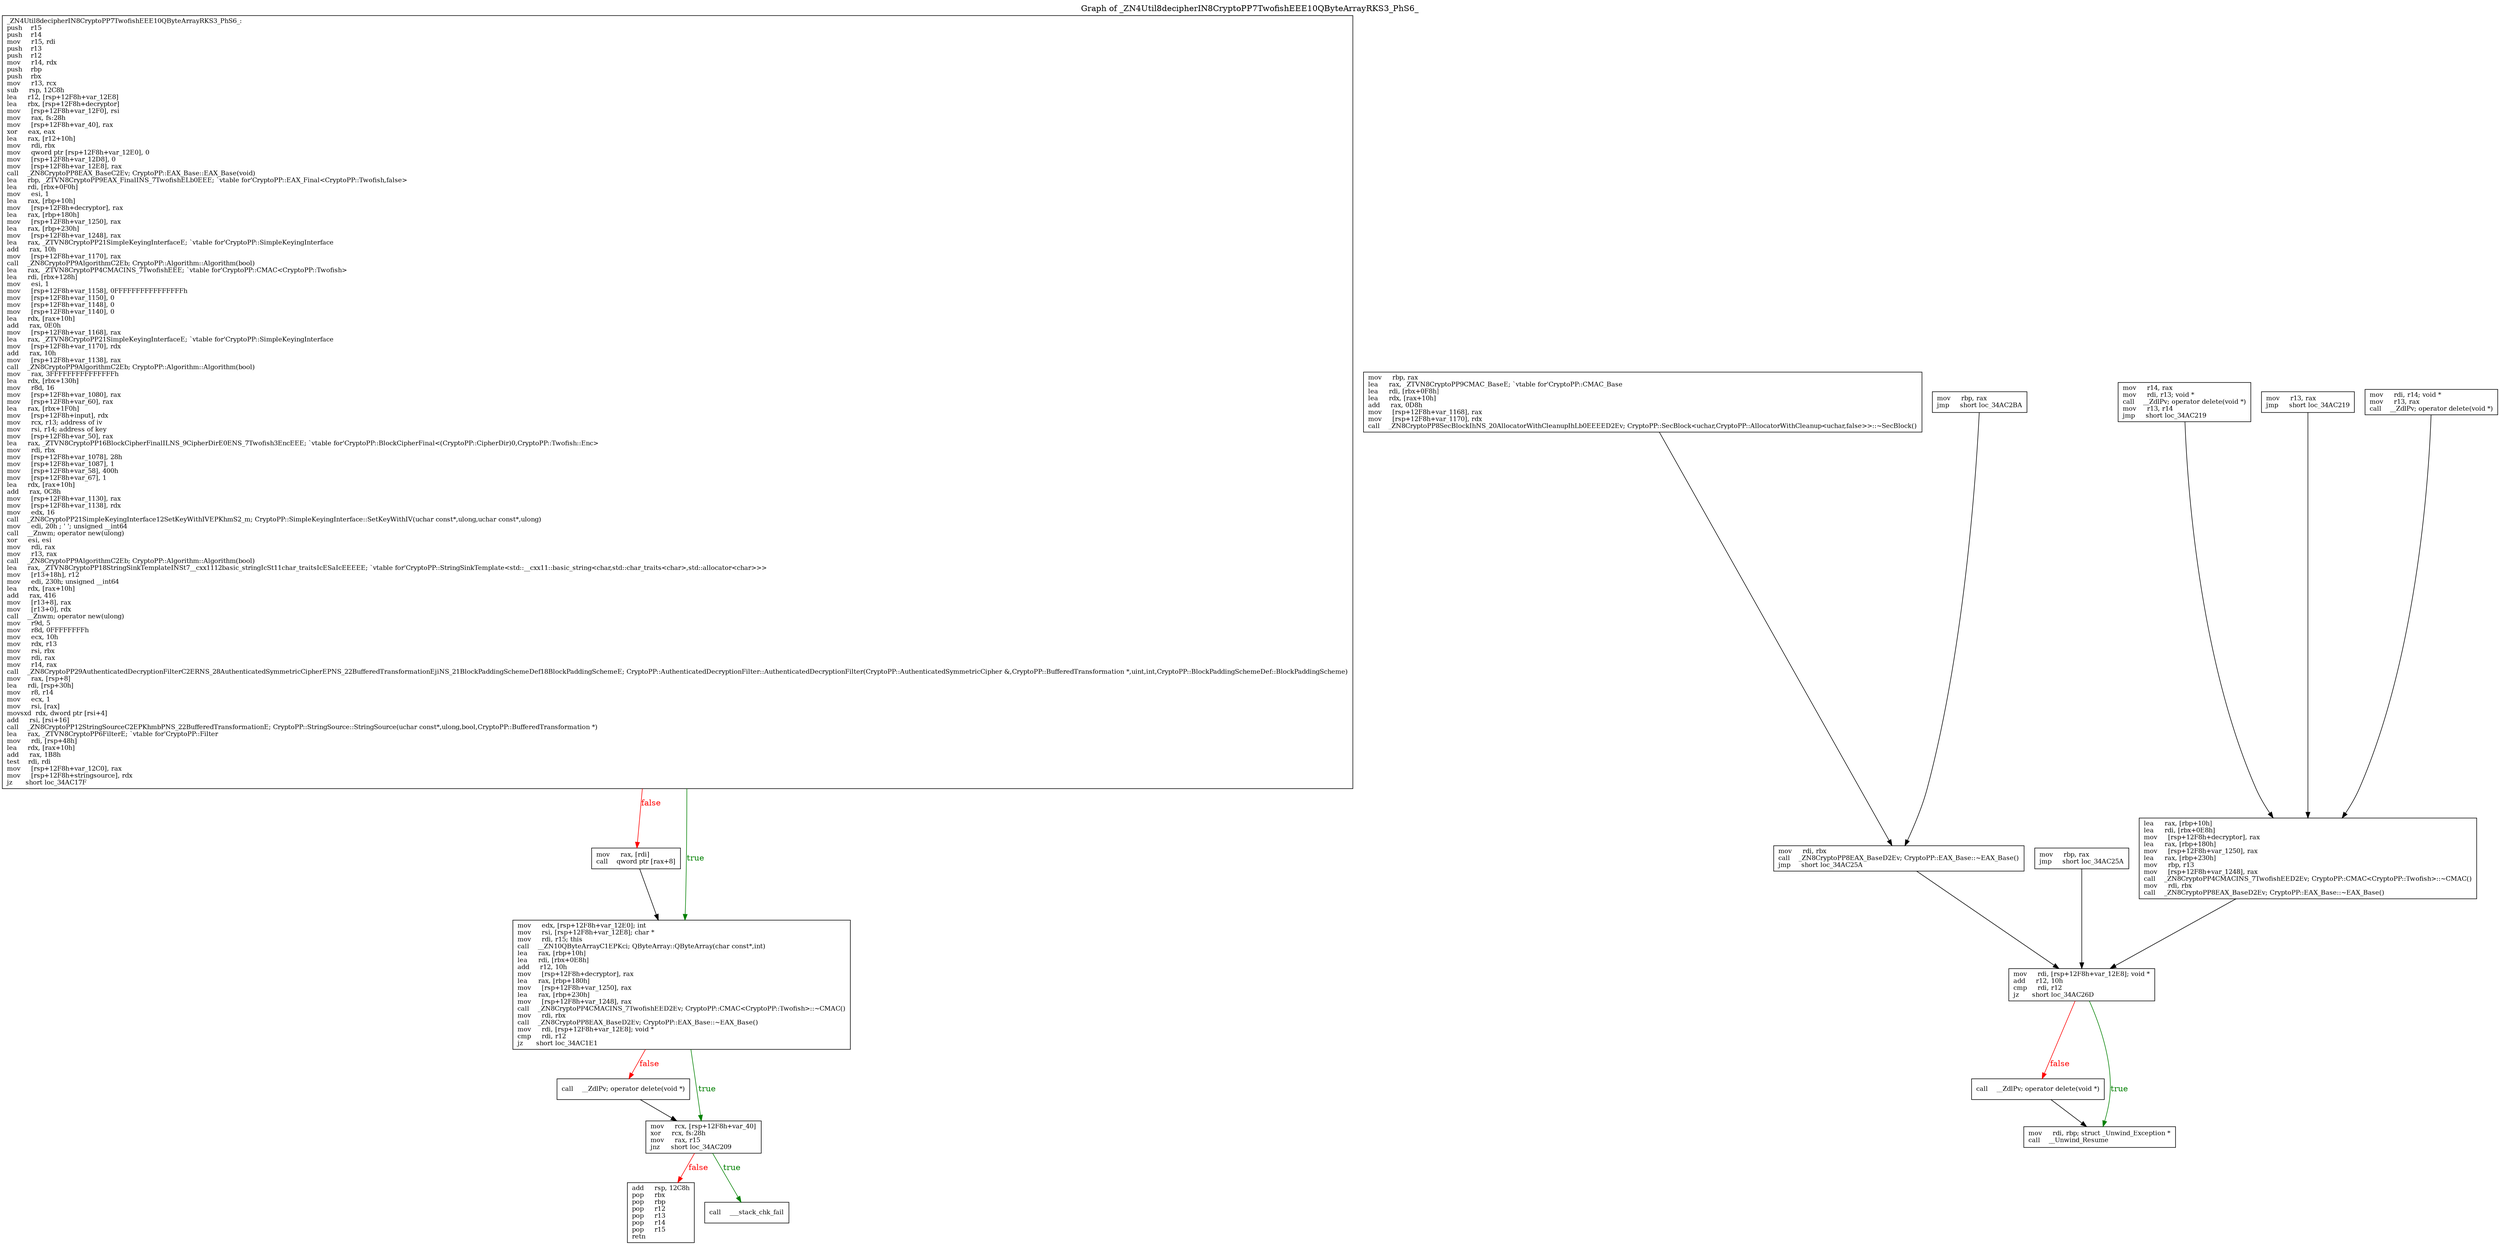 digraph GRAPH_0 {

  // Generated by Graph::Easy 0.76 at Fri Dec 11 12:52:14 2020

  edge [ arrowhead=normal ];
  graph [
    label="Graph of _ZN4Util8decipherIN8CryptoPP7TwofishEEE10QByteArrayRKS3_PhS6_",
    labelloc=top ];
  node [
    fillcolor=white,
    fontsize=11,
    shape=box,
    style=filled ];

  0 [ label="_ZN4Util8decipherIN8CryptoPP7TwofishEEE10QByteArrayRKS3_PhS6_:\lpush    r15\lpush    r14\lmov     r15, rdi\lpush    r13\lpush    r12\lmov     r14, rdx\lpush    rbp\lpush    rbx\lmov     r13, rcx\lsub     rsp, 12C8h\llea     r12, [rsp+12F8h+var_12E8]\llea     rbx, [rsp+12F8h+decryptor]\lmov     [rsp+12F8h+var_12F0], rsi\lmov     rax, fs:28h\lmov     [rsp+12F8h+var_40], rax\lxor     eax, eax\llea     rax, [r12+10h]\lmov     rdi, rbx\lmov     qword ptr [rsp+12F8h+var_12E0], 0\lmov     [rsp+12F8h+var_12D8], 0\lmov     [rsp+12F8h+var_12E8], rax\lcall    _ZN8CryptoPP8EAX_BaseC2Ev; CryptoPP::EAX_Base::EAX_Base(void)\llea     rbp, _ZTVN8CryptoPP9EAX_FinalINS_7TwofishELb0EEE; `vtable for'CryptoPP::EAX_Final<CryptoPP::Twofish,false>\llea     rdi, [rbx+0F0h]\lmov     esi, 1\llea     rax, [rbp+10h]\lmov     [rsp+12F8h+decryptor], rax\llea     rax, [rbp+180h]\lmov     [rsp+12F8h+var_1250], rax\llea     rax, [rbp+230h]\lmov     [rsp+12F8h+var_1248], rax\llea     rax, _ZTVN8CryptoPP21SimpleKeyingInterfaceE; `vtable for'CryptoPP::SimpleKeyingInterface\ladd     rax, 10h\lmov     [rsp+12F8h+var_1170], rax\lcall    _ZN8CryptoPP9AlgorithmC2Eb; CryptoPP::Algorithm::Algorithm(bool)\llea     rax, _ZTVN8CryptoPP4CMACINS_7TwofishEEE; `vtable for'CryptoPP::CMAC<CryptoPP::Twofish>\llea     rdi, [rbx+128h]\lmov     esi, 1\lmov     [rsp+12F8h+var_1158], 0FFFFFFFFFFFFFFFFh\lmov     [rsp+12F8h+var_1150], 0\lmov     [rsp+12F8h+var_1148], 0\lmov     [rsp+12F8h+var_1140], 0\llea     rdx, [rax+10h]\ladd     rax, 0E0h\lmov     [rsp+12F8h+var_1168], rax\llea     rax, _ZTVN8CryptoPP21SimpleKeyingInterfaceE; `vtable for'CryptoPP::SimpleKeyingInterface\lmov     [rsp+12F8h+var_1170], rdx\ladd     rax, 10h\lmov     [rsp+12F8h+var_1138], rax\lcall    _ZN8CryptoPP9AlgorithmC2Eb; CryptoPP::Algorithm::Algorithm(bool)\lmov     rax, 3FFFFFFFFFFFFFFFh\llea     rdx, [rbx+130h]\lmov     r8d, 16\lmov     [rsp+12F8h+var_1080], rax\lmov     [rsp+12F8h+var_60], rax\llea     rax, [rbx+1F0h]\lmov     [rsp+12F8h+input], rdx\lmov     rcx, r13; address of iv\lmov     rsi, r14; address of key\lmov     [rsp+12F8h+var_50], rax\llea     rax, _ZTVN8CryptoPP16BlockCipherFinalILNS_9CipherDirE0ENS_7Twofish3EncEEE; `vtable for'CryptoPP::BlockCipherFinal<(CryptoPP::CipherDir)0,CryptoPP::Twofish::Enc>\lmov     rdi, rbx\lmov     [rsp+12F8h+var_1078], 28h\lmov     [rsp+12F8h+var_1087], 1\lmov     [rsp+12F8h+var_58], 400h\lmov     [rsp+12F8h+var_67], 1\llea     rdx, [rax+10h]\ladd     rax, 0C8h\lmov     [rsp+12F8h+var_1130], rax\lmov     [rsp+12F8h+var_1138], rdx\lmov     edx, 16\lcall    _ZN8CryptoPP21SimpleKeyingInterface12SetKeyWithIVEPKhmS2_m; CryptoPP::SimpleKeyingInterface::SetKeyWithIV(uchar const*,ulong,uchar const*,ulong)\lmov     edi, 20h ; ' '; unsigned __int64\lcall    __Znwm; operator new(ulong)\lxor     esi, esi\lmov     rdi, rax\lmov     r13, rax\lcall    _ZN8CryptoPP9AlgorithmC2Eb; CryptoPP::Algorithm::Algorithm(bool)\llea     rax, _ZTVN8CryptoPP18StringSinkTemplateINSt7__cxx1112basic_stringIcSt11char_traitsIcESaIcEEEEE; `vtable for'CryptoPP::StringSinkTemplate<std::__cxx11::basic_string<char,std::char_traits<char>,std::allocator<char>>>\lmov     [r13+18h], r12\lmov     edi, 230h; unsigned __int64\llea     rdx, [rax+10h]\ladd     rax, 416\lmov     [r13+8], rax\lmov     [r13+0], rdx\lcall    __Znwm; operator new(ulong)\lmov     r9d, 5\lmov     r8d, 0FFFFFFFFh\lmov     ecx, 10h\lmov     rdx, r13\lmov     rsi, rbx\lmov     rdi, rax\lmov     r14, rax\lcall    _ZN8CryptoPP29AuthenticatedDecryptionFilterC2ERNS_28AuthenticatedSymmetricCipherEPNS_22BufferedTransformationEjiNS_21BlockPaddingSchemeDef18BlockPaddingSchemeE; CryptoPP::AuthenticatedDecryptionFilter::AuthenticatedDecryptionFilter(CryptoPP::AuthenticatedSymmetricCipher &,CryptoPP::BufferedTransformation *,uint,int,CryptoPP::BlockPaddingSchemeDef::BlockPaddingScheme)\lmov     rax, [rsp+8]\llea     rdi, [rsp+30h]\lmov     r8, r14\lmov     ecx, 1\lmov     rsi, [rax]\lmovsxd  rdx, dword ptr [rsi+4]\ladd     rsi, [rsi+16]\lcall    _ZN8CryptoPP12StringSourceC2EPKhmbPNS_22BufferedTransformationE; CryptoPP::StringSource::StringSource(uchar const*,ulong,bool,CryptoPP::BufferedTransformation *)\llea     rax, _ZTVN8CryptoPP6FilterE; `vtable for'CryptoPP::Filter\lmov     rdi, [rsp+48h]\llea     rdx, [rax+10h]\ladd     rax, 1B8h\ltest    rdi, rdi\lmov     [rsp+12F8h+var_12C0], rax\lmov     [rsp+12F8h+stringsource], rdx\ljz      short loc_34AC17F\l", rank=0 ]
  1 [ label="mov     rax, [rdi]\lcall    qword ptr [rax+8]\l" ]
  10 [ label="call    __ZdlPv; operator delete(void *)\l" ]
  11 [ label="mov     rdi, rbp; struct _Unwind_Exception *\lcall    __Unwind_Resume\l", rank=18 ]
  12 [ label="mov     r14, rax\lmov     rdi, r13; void *\lcall    __ZdlPv; operator delete(void *)\lmov     r13, r14\ljmp     short loc_34AC219\l" ]
  13 [ label="mov     r13, rax\ljmp     short loc_34AC219\l" ]
  14 [ label="mov     rbp, rax\llea     rax, _ZTVN8CryptoPP9CMAC_BaseE; `vtable for'CryptoPP::CMAC_Base\llea     rdi, [rbx+0F8h]\llea     rdx, [rax+10h]\ladd     rax, 0D8h\lmov     [rsp+12F8h+var_1168], rax\lmov     [rsp+12F8h+var_1170], rdx\lcall    _ZN8CryptoPP8SecBlockIhNS_20AllocatorWithCleanupIhLb0EEEED2Ev; CryptoPP::SecBlock<uchar,CryptoPP::AllocatorWithCleanup<uchar,false>>::~SecBlock()\l" ]
  15 [ label="mov     rdi, rbx\lcall    _ZN8CryptoPP8EAX_BaseD2Ev; CryptoPP::EAX_Base::~EAX_Base()\ljmp     short loc_34AC25A\l" ]
  16 [ label="mov     rbp, rax\ljmp     short loc_34AC2BA\l" ]
  17 [ label="mov     rbp, rax\ljmp     short loc_34AC25A\l" ]
  2 [ label="mov     edx, [rsp+12F8h+var_12E0]; int\lmov     rsi, [rsp+12F8h+var_12E8]; char *\lmov     rdi, r15; this\lcall    __ZN10QByteArrayC1EPKci; QByteArray::QByteArray(char const*,int)\llea     rax, [rbp+10h]\llea     rdi, [rbx+0E8h]\ladd     r12, 10h\lmov     [rsp+12F8h+decryptor], rax\llea     rax, [rbp+180h]\lmov     [rsp+12F8h+var_1250], rax\llea     rax, [rbp+230h]\lmov     [rsp+12F8h+var_1248], rax\lcall    _ZN8CryptoPP4CMACINS_7TwofishEED2Ev; CryptoPP::CMAC<CryptoPP::Twofish>::~CMAC()\lmov     rdi, rbx\lcall    _ZN8CryptoPP8EAX_BaseD2Ev; CryptoPP::EAX_Base::~EAX_Base()\lmov     rdi, [rsp+12F8h+var_12E8]; void *\lcmp     rdi, r12\ljz      short loc_34AC1E1\l" ]
  3 [ label="call    __ZdlPv; operator delete(void *)\l" ]
  4 [ label="mov     rcx, [rsp+12F8h+var_40]\lxor     rcx, fs:28h\lmov     rax, r15\ljnz     short loc_34AC209\l" ]
  5 [ label="add     rsp, 12C8h\lpop     rbx\lpop     rbp\lpop     r12\lpop     r13\lpop     r14\lpop     r15\lretn\l", rank=18 ]
  6 [ label="call    ___stack_chk_fail\l", rank=18 ]
  7 [ label="mov     rdi, r14; void *\lmov     r13, rax\lcall    __ZdlPv; operator delete(void *)\l" ]
  8 [ label="lea     rax, [rbp+10h]\llea     rdi, [rbx+0E8h]\lmov     [rsp+12F8h+decryptor], rax\llea     rax, [rbp+180h]\lmov     [rsp+12F8h+var_1250], rax\llea     rax, [rbp+230h]\lmov     rbp, r13\lmov     [rsp+12F8h+var_1248], rax\lcall    _ZN8CryptoPP4CMACINS_7TwofishEED2Ev; CryptoPP::CMAC<CryptoPP::Twofish>::~CMAC()\lmov     rdi, rbx\lcall    _ZN8CryptoPP8EAX_BaseD2Ev; CryptoPP::EAX_Base::~EAX_Base()\l" ]
  9 [ label="mov     rdi, [rsp+12F8h+var_12E8]; void *\ladd     r12, 10h\lcmp     rdi, r12\ljz      short loc_34AC26D\l" ]

  0 -> 2 [ color="#008000", fontcolor="#008000", label=true ]
  0 -> 1 [ color="#ff0000", fontcolor="#ff0000", label=false ]
  1 -> 2 [ color="#000000" ]
  2 -> 4 [ color="#008000", fontcolor="#008000", label=true ]
  2 -> 3 [ color="#ff0000", fontcolor="#ff0000", label=false ]
  3 -> 4 [ color="#000000" ]
  4 -> 6 [ color="#008000", fontcolor="#008000", label=true ]
  4 -> 5 [ color="#ff0000", fontcolor="#ff0000", label=false ]
  7 -> 8 [ color="#000000" ]
  8 -> 9 [ color="#000000" ]
  9 -> 11 [ color="#008000", fontcolor="#008000", label=true ]
  9 -> 10 [ color="#ff0000", fontcolor="#ff0000", label=false ]
  10 -> 11 [ color="#000000" ]
  12 -> 8 [ color="#000000" ]
  13 -> 8 [ color="#000000" ]
  14 -> 15 [ color="#000000" ]
  15 -> 9 [ color="#000000" ]
  16 -> 15 [ color="#000000" ]
  17 -> 9 [ color="#000000" ]

}
